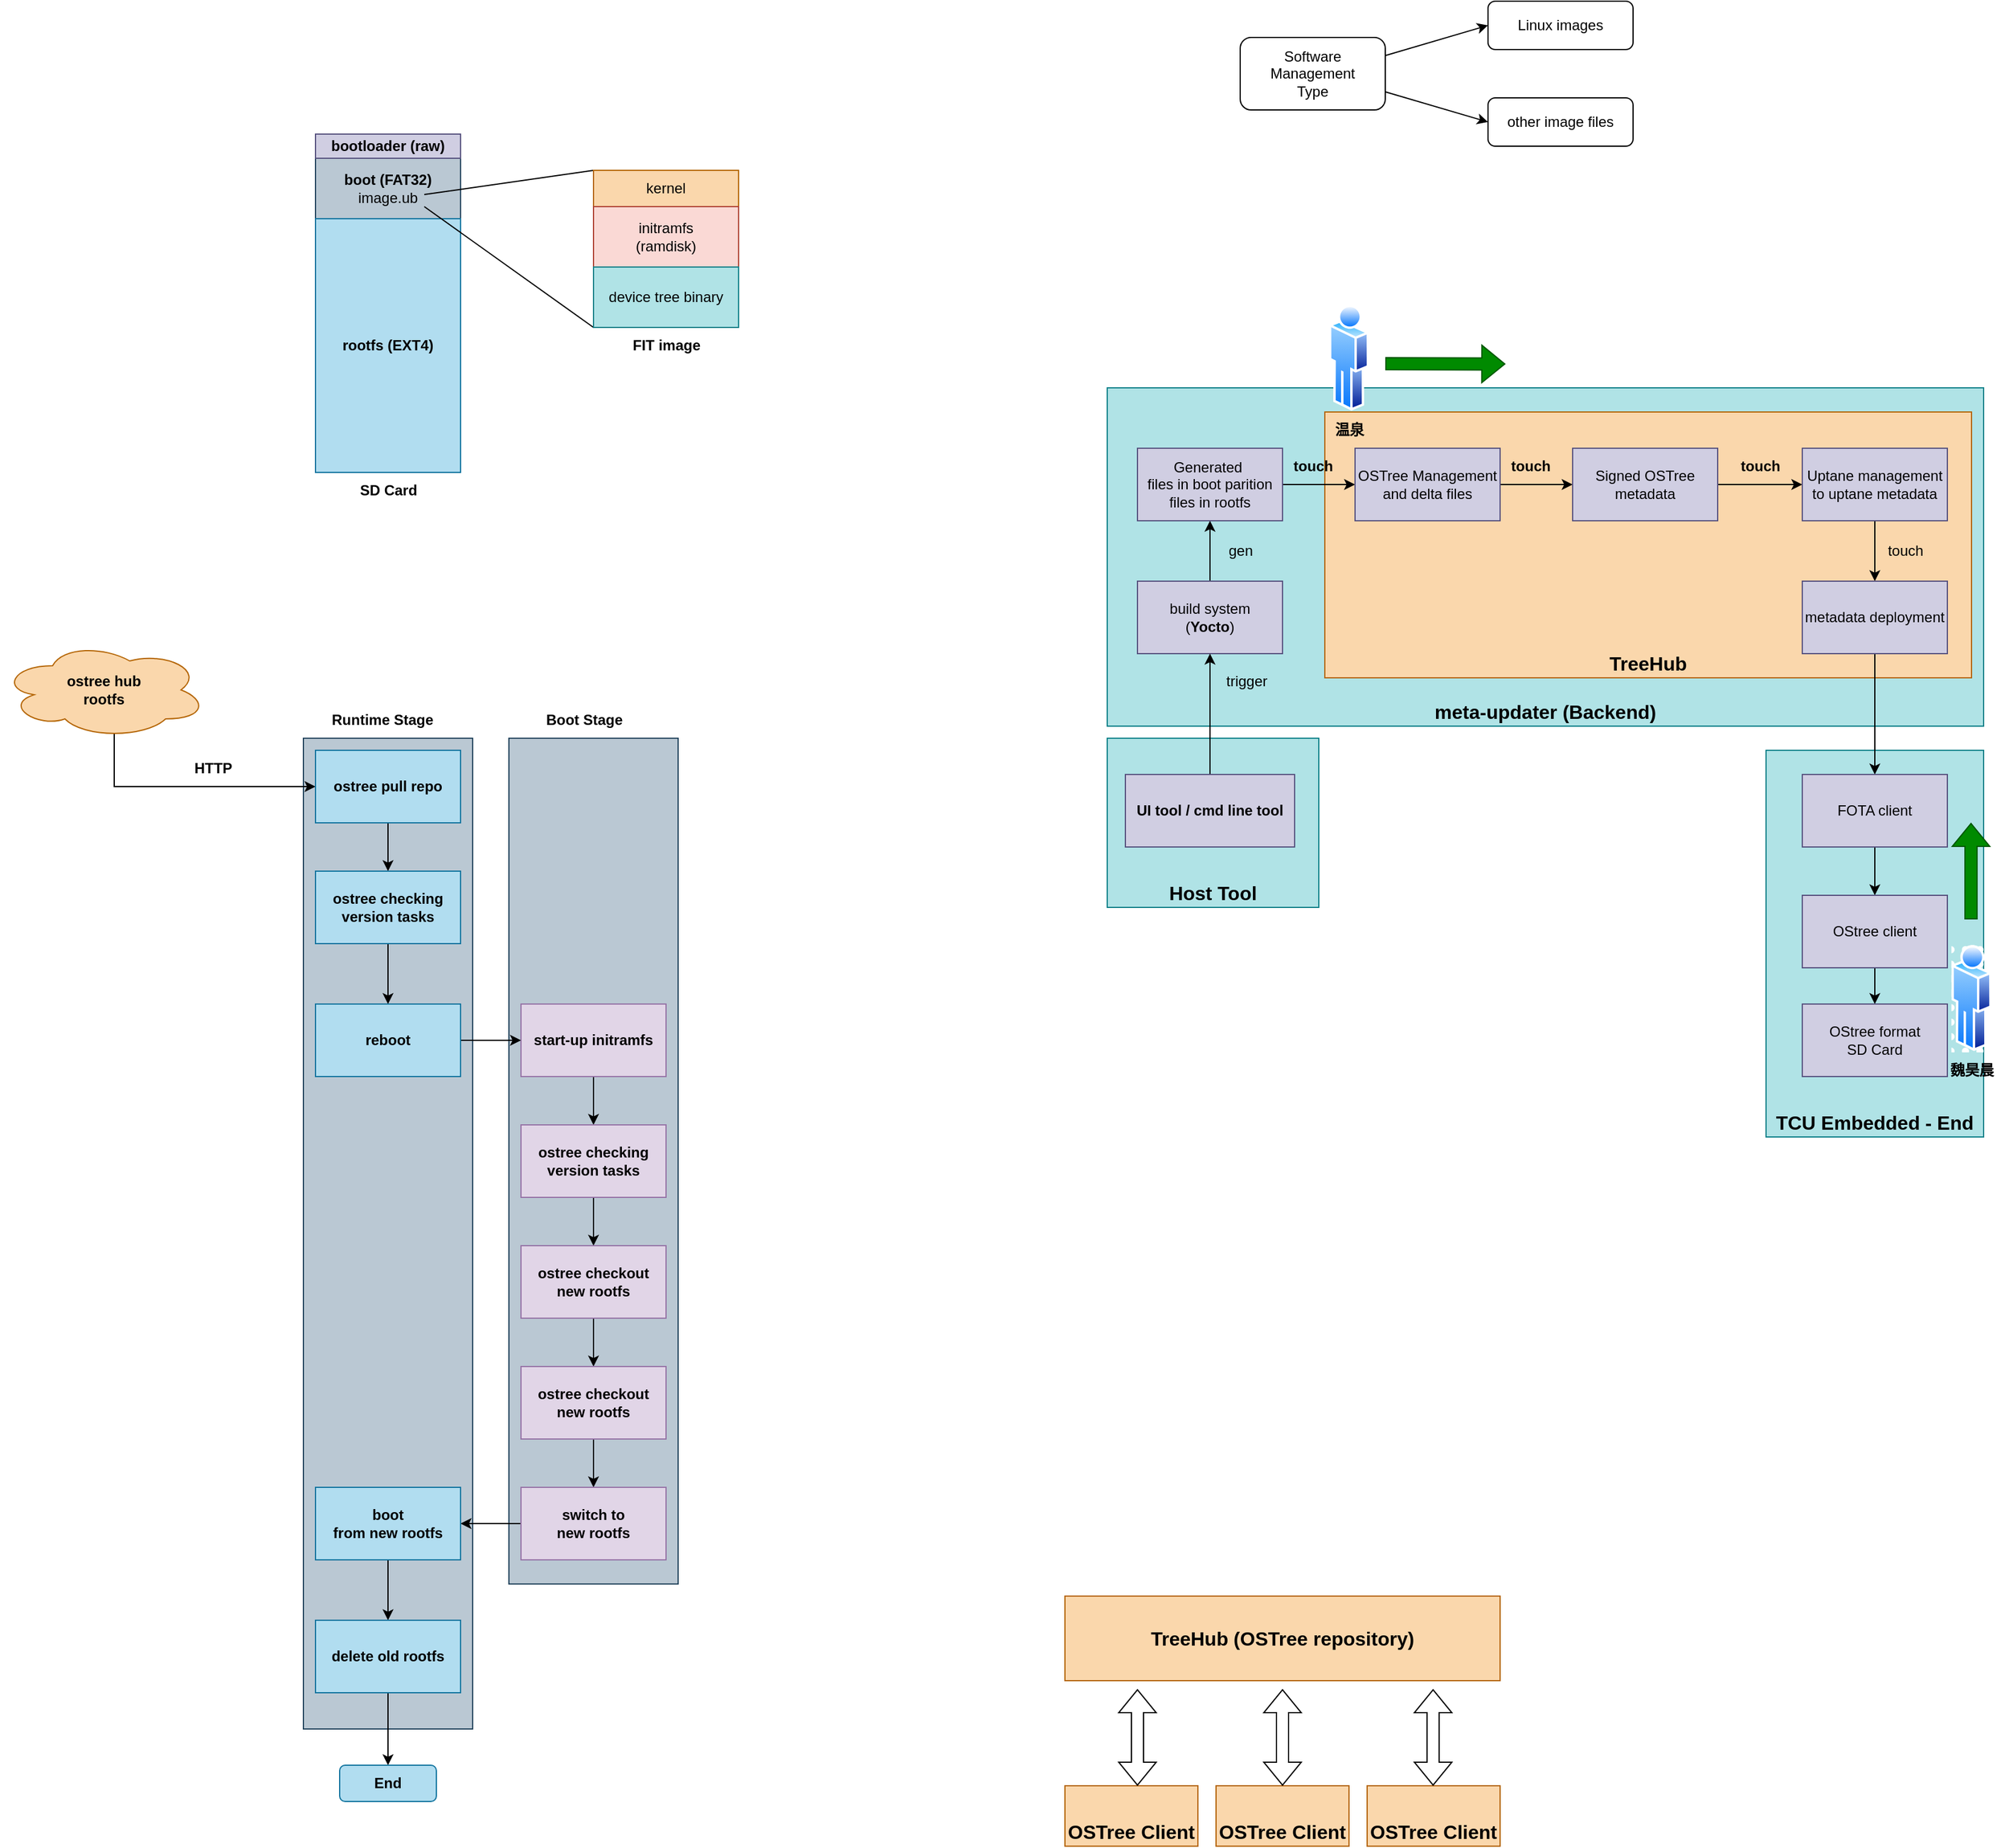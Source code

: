 <mxfile version="21.7.5" type="device">
  <diagram name="第 1 页" id="JI23qEoGcGX2h7BZufqP">
    <mxGraphModel dx="2273" dy="592" grid="1" gridSize="10" guides="1" tooltips="1" connect="1" arrows="1" fold="1" page="1" pageScale="1" pageWidth="827" pageHeight="1169" math="0" shadow="0">
      <root>
        <mxCell id="0" />
        <mxCell id="1" parent="0" />
        <mxCell id="eT-htM-xnF-dPz_su2en-42" value="" style="rounded=0;whiteSpace=wrap;html=1;fillColor=#bac8d3;strokeColor=#23445d;fontStyle=1" vertex="1" parent="1">
          <mxGeometry x="-660" y="730" width="140" height="820" as="geometry" />
        </mxCell>
        <mxCell id="eT-htM-xnF-dPz_su2en-41" value="start-up initramfs" style="rounded=0;whiteSpace=wrap;html=1;fillColor=#bac8d3;strokeColor=#23445d;fontStyle=1" vertex="1" parent="1">
          <mxGeometry x="-490" y="730" width="140" height="700" as="geometry" />
        </mxCell>
        <mxCell id="WjkLsRYh-jrZgkX42X6N-2" value="TCU Embedded - End" style="rounded=0;whiteSpace=wrap;html=1;fillColor=#b0e3e6;strokeColor=#0e8088;verticalAlign=bottom;fontStyle=1;fontSize=16;" parent="1" vertex="1">
          <mxGeometry x="550" y="740" width="180" height="320" as="geometry" />
        </mxCell>
        <mxCell id="WjkLsRYh-jrZgkX42X6N-1" value="Host Tool" style="rounded=0;whiteSpace=wrap;html=1;fillColor=#b0e3e6;strokeColor=#0e8088;verticalAlign=bottom;fontStyle=1;fontSize=16;" parent="1" vertex="1">
          <mxGeometry x="5" y="730" width="175" height="140" as="geometry" />
        </mxCell>
        <mxCell id="ZkP7bw6YxGhgmPXyzqwK-25" value="meta-updater (Backend)" style="rounded=0;whiteSpace=wrap;html=1;fillColor=#b0e3e6;strokeColor=#0e8088;verticalAlign=bottom;fontStyle=1;fontSize=16;" parent="1" vertex="1">
          <mxGeometry x="5" y="440" width="725" height="280" as="geometry" />
        </mxCell>
        <mxCell id="ZkP7bw6YxGhgmPXyzqwK-24" value="TreeHub" style="rounded=0;whiteSpace=wrap;html=1;fillColor=#fad7ac;strokeColor=#b46504;verticalAlign=bottom;fontStyle=1;fontSize=16;" parent="1" vertex="1">
          <mxGeometry x="185" y="460" width="535" height="220" as="geometry" />
        </mxCell>
        <mxCell id="ZkP7bw6YxGhgmPXyzqwK-5" style="edgeStyle=orthogonalEdgeStyle;rounded=0;orthogonalLoop=1;jettySize=auto;html=1;exitX=0.5;exitY=0;exitDx=0;exitDy=0;" parent="1" source="ZkP7bw6YxGhgmPXyzqwK-1" target="ZkP7bw6YxGhgmPXyzqwK-4" edge="1">
          <mxGeometry relative="1" as="geometry" />
        </mxCell>
        <mxCell id="ZkP7bw6YxGhgmPXyzqwK-1" value="build system&lt;br&gt;(&lt;b&gt;Yocto&lt;/b&gt;)" style="rounded=0;whiteSpace=wrap;html=1;fillColor=#d0cee2;strokeColor=#56517e;" parent="1" vertex="1">
          <mxGeometry x="30" y="600" width="120" height="60" as="geometry" />
        </mxCell>
        <mxCell id="ZkP7bw6YxGhgmPXyzqwK-3" style="edgeStyle=orthogonalEdgeStyle;rounded=0;orthogonalLoop=1;jettySize=auto;html=1;exitX=0.5;exitY=0;exitDx=0;exitDy=0;" parent="1" source="ZkP7bw6YxGhgmPXyzqwK-2" target="ZkP7bw6YxGhgmPXyzqwK-1" edge="1">
          <mxGeometry relative="1" as="geometry" />
        </mxCell>
        <mxCell id="ZkP7bw6YxGhgmPXyzqwK-2" value="UI tool / cmd line tool" style="rounded=0;whiteSpace=wrap;html=1;fillColor=#d0cee2;strokeColor=#56517e;fontStyle=1" parent="1" vertex="1">
          <mxGeometry x="20" y="760" width="140" height="60" as="geometry" />
        </mxCell>
        <mxCell id="ZkP7bw6YxGhgmPXyzqwK-7" style="edgeStyle=orthogonalEdgeStyle;rounded=0;orthogonalLoop=1;jettySize=auto;html=1;exitX=1;exitY=0.5;exitDx=0;exitDy=0;" parent="1" source="ZkP7bw6YxGhgmPXyzqwK-4" target="ZkP7bw6YxGhgmPXyzqwK-6" edge="1">
          <mxGeometry relative="1" as="geometry" />
        </mxCell>
        <mxCell id="ZkP7bw6YxGhgmPXyzqwK-4" value="Generated&amp;nbsp;&lt;br&gt;files in boot parition&lt;br&gt;files in rootfs" style="rounded=0;whiteSpace=wrap;html=1;fillColor=#d0cee2;strokeColor=#56517e;" parent="1" vertex="1">
          <mxGeometry x="30" y="490" width="120" height="60" as="geometry" />
        </mxCell>
        <mxCell id="ZkP7bw6YxGhgmPXyzqwK-9" style="edgeStyle=orthogonalEdgeStyle;rounded=0;orthogonalLoop=1;jettySize=auto;html=1;exitX=1;exitY=0.5;exitDx=0;exitDy=0;" parent="1" source="ZkP7bw6YxGhgmPXyzqwK-6" target="ZkP7bw6YxGhgmPXyzqwK-8" edge="1">
          <mxGeometry relative="1" as="geometry" />
        </mxCell>
        <mxCell id="ZkP7bw6YxGhgmPXyzqwK-6" value="OSTree Management&lt;br&gt;and delta files" style="rounded=0;whiteSpace=wrap;html=1;fillColor=#d0cee2;strokeColor=#56517e;" parent="1" vertex="1">
          <mxGeometry x="210" y="490" width="120" height="60" as="geometry" />
        </mxCell>
        <mxCell id="ZkP7bw6YxGhgmPXyzqwK-11" style="edgeStyle=orthogonalEdgeStyle;rounded=0;orthogonalLoop=1;jettySize=auto;html=1;exitX=1;exitY=0.5;exitDx=0;exitDy=0;" parent="1" source="ZkP7bw6YxGhgmPXyzqwK-8" target="ZkP7bw6YxGhgmPXyzqwK-10" edge="1">
          <mxGeometry relative="1" as="geometry" />
        </mxCell>
        <mxCell id="ZkP7bw6YxGhgmPXyzqwK-8" value="Signed OSTree&lt;br&gt;metadata&lt;br&gt;" style="rounded=0;whiteSpace=wrap;html=1;fillColor=#d0cee2;strokeColor=#56517e;" parent="1" vertex="1">
          <mxGeometry x="390" y="490" width="120" height="60" as="geometry" />
        </mxCell>
        <mxCell id="ZkP7bw6YxGhgmPXyzqwK-13" style="edgeStyle=orthogonalEdgeStyle;rounded=0;orthogonalLoop=1;jettySize=auto;html=1;exitX=0.5;exitY=1;exitDx=0;exitDy=0;" parent="1" source="ZkP7bw6YxGhgmPXyzqwK-10" target="ZkP7bw6YxGhgmPXyzqwK-12" edge="1">
          <mxGeometry relative="1" as="geometry" />
        </mxCell>
        <mxCell id="ZkP7bw6YxGhgmPXyzqwK-10" value="Uptane management&lt;br&gt;to uptane metadata" style="rounded=0;whiteSpace=wrap;html=1;fillColor=#d0cee2;strokeColor=#56517e;" parent="1" vertex="1">
          <mxGeometry x="580" y="490" width="120" height="60" as="geometry" />
        </mxCell>
        <mxCell id="ZkP7bw6YxGhgmPXyzqwK-15" style="edgeStyle=orthogonalEdgeStyle;rounded=0;orthogonalLoop=1;jettySize=auto;html=1;exitX=0.5;exitY=1;exitDx=0;exitDy=0;" parent="1" source="ZkP7bw6YxGhgmPXyzqwK-12" target="ZkP7bw6YxGhgmPXyzqwK-14" edge="1">
          <mxGeometry relative="1" as="geometry" />
        </mxCell>
        <mxCell id="ZkP7bw6YxGhgmPXyzqwK-12" value="metadata deployment" style="rounded=0;whiteSpace=wrap;html=1;fillColor=#d0cee2;strokeColor=#56517e;" parent="1" vertex="1">
          <mxGeometry x="580" y="600" width="120" height="60" as="geometry" />
        </mxCell>
        <mxCell id="WjkLsRYh-jrZgkX42X6N-4" style="edgeStyle=orthogonalEdgeStyle;rounded=0;orthogonalLoop=1;jettySize=auto;html=1;exitX=0.5;exitY=1;exitDx=0;exitDy=0;" parent="1" source="ZkP7bw6YxGhgmPXyzqwK-14" target="WjkLsRYh-jrZgkX42X6N-3" edge="1">
          <mxGeometry relative="1" as="geometry" />
        </mxCell>
        <mxCell id="ZkP7bw6YxGhgmPXyzqwK-14" value="FOTA client" style="rounded=0;whiteSpace=wrap;html=1;fillColor=#d0cee2;strokeColor=#56517e;" parent="1" vertex="1">
          <mxGeometry x="580" y="760" width="120" height="60" as="geometry" />
        </mxCell>
        <mxCell id="ZkP7bw6YxGhgmPXyzqwK-16" value="trigger" style="text;html=1;align=center;verticalAlign=middle;resizable=0;points=[];autosize=1;strokeColor=none;fillColor=none;" parent="1" vertex="1">
          <mxGeometry x="90" y="668" width="60" height="30" as="geometry" />
        </mxCell>
        <mxCell id="ZkP7bw6YxGhgmPXyzqwK-17" value="gen" style="text;html=1;align=center;verticalAlign=middle;resizable=0;points=[];autosize=1;strokeColor=none;fillColor=none;" parent="1" vertex="1">
          <mxGeometry x="95" y="560" width="40" height="30" as="geometry" />
        </mxCell>
        <mxCell id="ZkP7bw6YxGhgmPXyzqwK-18" value="touch" style="text;html=1;align=center;verticalAlign=middle;resizable=0;points=[];autosize=1;strokeColor=none;fillColor=none;fontStyle=1" parent="1" vertex="1">
          <mxGeometry x="145" y="490" width="60" height="30" as="geometry" />
        </mxCell>
        <mxCell id="ZkP7bw6YxGhgmPXyzqwK-19" value="touch" style="text;html=1;align=center;verticalAlign=middle;resizable=0;points=[];autosize=1;strokeColor=none;fillColor=none;fontStyle=1" parent="1" vertex="1">
          <mxGeometry x="325" y="490" width="60" height="30" as="geometry" />
        </mxCell>
        <mxCell id="ZkP7bw6YxGhgmPXyzqwK-21" value="touch" style="text;html=1;align=center;verticalAlign=middle;resizable=0;points=[];autosize=1;strokeColor=none;fillColor=none;fontStyle=1" parent="1" vertex="1">
          <mxGeometry x="515" y="490" width="60" height="30" as="geometry" />
        </mxCell>
        <mxCell id="ZkP7bw6YxGhgmPXyzqwK-22" value="touch" style="text;html=1;align=center;verticalAlign=middle;resizable=0;points=[];autosize=1;strokeColor=none;fillColor=none;" parent="1" vertex="1">
          <mxGeometry x="640" y="560" width="50" height="30" as="geometry" />
        </mxCell>
        <mxCell id="ZkP7bw6YxGhgmPXyzqwK-29" style="rounded=0;orthogonalLoop=1;jettySize=auto;html=1;exitX=1;exitY=0.25;exitDx=0;exitDy=0;entryX=0;entryY=0.5;entryDx=0;entryDy=0;" parent="1" source="ZkP7bw6YxGhgmPXyzqwK-26" target="ZkP7bw6YxGhgmPXyzqwK-27" edge="1">
          <mxGeometry relative="1" as="geometry" />
        </mxCell>
        <mxCell id="ZkP7bw6YxGhgmPXyzqwK-30" style="rounded=0;orthogonalLoop=1;jettySize=auto;html=1;exitX=1;exitY=0.75;exitDx=0;exitDy=0;entryX=0;entryY=0.5;entryDx=0;entryDy=0;" parent="1" source="ZkP7bw6YxGhgmPXyzqwK-26" target="ZkP7bw6YxGhgmPXyzqwK-28" edge="1">
          <mxGeometry relative="1" as="geometry" />
        </mxCell>
        <mxCell id="ZkP7bw6YxGhgmPXyzqwK-26" value="Software Management&lt;br&gt;Type" style="rounded=1;whiteSpace=wrap;html=1;" parent="1" vertex="1">
          <mxGeometry x="115" y="150" width="120" height="60" as="geometry" />
        </mxCell>
        <mxCell id="ZkP7bw6YxGhgmPXyzqwK-27" value="Linux images" style="rounded=1;whiteSpace=wrap;html=1;" parent="1" vertex="1">
          <mxGeometry x="320" y="120" width="120" height="40" as="geometry" />
        </mxCell>
        <mxCell id="ZkP7bw6YxGhgmPXyzqwK-28" value="other image files" style="rounded=1;whiteSpace=wrap;html=1;" parent="1" vertex="1">
          <mxGeometry x="320" y="200" width="120" height="40" as="geometry" />
        </mxCell>
        <mxCell id="ZkP7bw6YxGhgmPXyzqwK-31" value="TreeHub (OSTree repository)" style="rounded=0;whiteSpace=wrap;html=1;fillColor=#fad7ac;strokeColor=#b46504;verticalAlign=middle;fontStyle=1;fontSize=16;" parent="1" vertex="1">
          <mxGeometry x="-30" y="1440" width="360" height="70" as="geometry" />
        </mxCell>
        <mxCell id="ZkP7bw6YxGhgmPXyzqwK-32" value="OSTree Client" style="rounded=0;whiteSpace=wrap;html=1;fillColor=#fad7ac;strokeColor=#b46504;verticalAlign=bottom;fontStyle=1;fontSize=16;" parent="1" vertex="1">
          <mxGeometry x="-30" y="1597" width="110" height="50" as="geometry" />
        </mxCell>
        <mxCell id="ZkP7bw6YxGhgmPXyzqwK-33" value="OSTree Client" style="rounded=0;whiteSpace=wrap;html=1;fillColor=#fad7ac;strokeColor=#b46504;verticalAlign=bottom;fontStyle=1;fontSize=16;" parent="1" vertex="1">
          <mxGeometry x="95" y="1597" width="110" height="50" as="geometry" />
        </mxCell>
        <mxCell id="ZkP7bw6YxGhgmPXyzqwK-34" value="OSTree Client" style="rounded=0;whiteSpace=wrap;html=1;fillColor=#fad7ac;strokeColor=#b46504;verticalAlign=bottom;fontStyle=1;fontSize=16;" parent="1" vertex="1">
          <mxGeometry x="220" y="1597" width="110" height="50" as="geometry" />
        </mxCell>
        <mxCell id="ZkP7bw6YxGhgmPXyzqwK-35" value="" style="shape=flexArrow;endArrow=classic;startArrow=classic;html=1;rounded=0;" parent="1" edge="1">
          <mxGeometry width="100" height="100" relative="1" as="geometry">
            <mxPoint x="274.58" y="1597" as="sourcePoint" />
            <mxPoint x="274.58" y="1517" as="targetPoint" />
          </mxGeometry>
        </mxCell>
        <mxCell id="ZkP7bw6YxGhgmPXyzqwK-36" value="" style="shape=flexArrow;endArrow=classic;startArrow=classic;html=1;rounded=0;" parent="1" edge="1">
          <mxGeometry width="100" height="100" relative="1" as="geometry">
            <mxPoint x="30" y="1597" as="sourcePoint" />
            <mxPoint x="30" y="1517" as="targetPoint" />
          </mxGeometry>
        </mxCell>
        <mxCell id="ZkP7bw6YxGhgmPXyzqwK-37" value="" style="shape=flexArrow;endArrow=classic;startArrow=classic;html=1;rounded=0;" parent="1" edge="1">
          <mxGeometry width="100" height="100" relative="1" as="geometry">
            <mxPoint x="150" y="1597" as="sourcePoint" />
            <mxPoint x="150" y="1517" as="targetPoint" />
          </mxGeometry>
        </mxCell>
        <mxCell id="WjkLsRYh-jrZgkX42X6N-6" style="edgeStyle=orthogonalEdgeStyle;rounded=0;orthogonalLoop=1;jettySize=auto;html=1;exitX=0.5;exitY=1;exitDx=0;exitDy=0;" parent="1" source="WjkLsRYh-jrZgkX42X6N-3" target="WjkLsRYh-jrZgkX42X6N-5" edge="1">
          <mxGeometry relative="1" as="geometry" />
        </mxCell>
        <mxCell id="WjkLsRYh-jrZgkX42X6N-3" value="OStree client" style="rounded=0;whiteSpace=wrap;html=1;fillColor=#d0cee2;strokeColor=#56517e;" parent="1" vertex="1">
          <mxGeometry x="580" y="860" width="120" height="60" as="geometry" />
        </mxCell>
        <mxCell id="WjkLsRYh-jrZgkX42X6N-5" value="OStree format&lt;br&gt;SD Card" style="rounded=0;whiteSpace=wrap;html=1;fillColor=#d0cee2;strokeColor=#56517e;" parent="1" vertex="1">
          <mxGeometry x="580" y="950" width="120" height="60" as="geometry" />
        </mxCell>
        <mxCell id="WjkLsRYh-jrZgkX42X6N-7" value="" style="image;aspect=fixed;perimeter=ellipsePerimeter;html=1;align=center;shadow=0;dashed=0;spacingTop=3;image=img/lib/active_directory/user.svg;" parent="1" vertex="1">
          <mxGeometry x="188.35" y="370" width="33.3" height="90" as="geometry" />
        </mxCell>
        <mxCell id="WjkLsRYh-jrZgkX42X6N-8" value="温泉" style="text;html=1;align=center;verticalAlign=middle;resizable=0;points=[];autosize=1;strokeColor=none;fillColor=none;fontStyle=1" parent="1" vertex="1">
          <mxGeometry x="180.0" y="460" width="50" height="30" as="geometry" />
        </mxCell>
        <mxCell id="WjkLsRYh-jrZgkX42X6N-9" value="" style="image;aspect=fixed;perimeter=ellipsePerimeter;html=1;align=center;shadow=0;dashed=0;spacingTop=3;image=img/lib/active_directory/user.svg;imageBackground=default;fillStyle=dots;" parent="1" vertex="1">
          <mxGeometry x="703.35" y="900" width="33.3" height="90" as="geometry" />
        </mxCell>
        <mxCell id="WjkLsRYh-jrZgkX42X6N-10" value="魏昊晨" style="text;html=1;align=center;verticalAlign=middle;resizable=0;points=[];autosize=1;strokeColor=none;fillColor=none;fontStyle=1" parent="1" vertex="1">
          <mxGeometry x="690" y="990" width="60" height="30" as="geometry" />
        </mxCell>
        <mxCell id="WjkLsRYh-jrZgkX42X6N-11" value="" style="shape=flexArrow;endArrow=classic;html=1;rounded=0;fillColor=#008a00;strokeColor=#005700;" parent="1" edge="1">
          <mxGeometry width="50" height="50" relative="1" as="geometry">
            <mxPoint x="719.58" y="880" as="sourcePoint" />
            <mxPoint x="719.58" y="800" as="targetPoint" />
          </mxGeometry>
        </mxCell>
        <mxCell id="WjkLsRYh-jrZgkX42X6N-12" value="" style="shape=flexArrow;endArrow=classic;html=1;rounded=0;entryX=0.475;entryY=0.001;entryDx=0;entryDy=0;entryPerimeter=0;fillColor=#008a00;strokeColor=#005700;" parent="1" edge="1">
          <mxGeometry width="50" height="50" relative="1" as="geometry">
            <mxPoint x="235.0" y="420" as="sourcePoint" />
            <mxPoint x="334.375" y="420.28" as="targetPoint" />
          </mxGeometry>
        </mxCell>
        <mxCell id="eT-htM-xnF-dPz_su2en-2" value="&lt;b&gt;boot (FAT32)&lt;br&gt;&lt;/b&gt;image.ub" style="rounded=0;whiteSpace=wrap;html=1;fillColor=#bac8d3;strokeColor=#23445d;" vertex="1" parent="1">
          <mxGeometry x="-650" y="250" width="120" height="50" as="geometry" />
        </mxCell>
        <mxCell id="eT-htM-xnF-dPz_su2en-3" value="&lt;b&gt;rootfs (EXT4)&lt;br&gt;&lt;/b&gt;" style="rounded=0;whiteSpace=wrap;html=1;fillColor=#b1ddf0;strokeColor=#10739e;" vertex="1" parent="1">
          <mxGeometry x="-650" y="300" width="120" height="210" as="geometry" />
        </mxCell>
        <mxCell id="eT-htM-xnF-dPz_su2en-4" value="SD Card" style="text;html=1;align=center;verticalAlign=middle;resizable=0;points=[];autosize=1;strokeColor=none;fillColor=none;fontStyle=1" vertex="1" parent="1">
          <mxGeometry x="-625" y="510" width="70" height="30" as="geometry" />
        </mxCell>
        <mxCell id="eT-htM-xnF-dPz_su2en-5" value="" style="endArrow=none;html=1;rounded=0;" edge="1" parent="1">
          <mxGeometry width="50" height="50" relative="1" as="geometry">
            <mxPoint x="-560" y="280" as="sourcePoint" />
            <mxPoint x="-420" y="260" as="targetPoint" />
          </mxGeometry>
        </mxCell>
        <mxCell id="eT-htM-xnF-dPz_su2en-6" value="" style="endArrow=none;html=1;rounded=0;entryX=0;entryY=1;entryDx=0;entryDy=0;" edge="1" parent="1" target="eT-htM-xnF-dPz_su2en-9">
          <mxGeometry width="50" height="50" relative="1" as="geometry">
            <mxPoint x="-560" y="290" as="sourcePoint" />
            <mxPoint x="-420" y="320" as="targetPoint" />
          </mxGeometry>
        </mxCell>
        <mxCell id="eT-htM-xnF-dPz_su2en-7" value="kernel" style="rounded=0;whiteSpace=wrap;html=1;fillColor=#fad7ac;strokeColor=#b46504;" vertex="1" parent="1">
          <mxGeometry x="-420" y="260" width="120" height="30" as="geometry" />
        </mxCell>
        <mxCell id="eT-htM-xnF-dPz_su2en-8" value="initramfs&lt;br&gt;(ramdisk)" style="rounded=0;whiteSpace=wrap;html=1;fillColor=#fad9d5;strokeColor=#ae4132;" vertex="1" parent="1">
          <mxGeometry x="-420" y="290" width="120" height="50" as="geometry" />
        </mxCell>
        <mxCell id="eT-htM-xnF-dPz_su2en-9" value="device tree binary" style="rounded=0;whiteSpace=wrap;html=1;fillColor=#b0e3e6;strokeColor=#0e8088;" vertex="1" parent="1">
          <mxGeometry x="-420" y="340" width="120" height="50" as="geometry" />
        </mxCell>
        <mxCell id="eT-htM-xnF-dPz_su2en-10" value="FIT image" style="text;html=1;align=center;verticalAlign=middle;resizable=0;points=[];autosize=1;strokeColor=none;fillColor=none;fontStyle=1" vertex="1" parent="1">
          <mxGeometry x="-400" y="390" width="80" height="30" as="geometry" />
        </mxCell>
        <mxCell id="eT-htM-xnF-dPz_su2en-11" value="&lt;b&gt;bootloader (raw)&lt;br&gt;&lt;/b&gt;" style="rounded=0;whiteSpace=wrap;html=1;fillColor=#d0cee2;strokeColor=#56517e;" vertex="1" parent="1">
          <mxGeometry x="-650" y="230" width="120" height="20" as="geometry" />
        </mxCell>
        <mxCell id="eT-htM-xnF-dPz_su2en-17" style="edgeStyle=orthogonalEdgeStyle;rounded=0;orthogonalLoop=1;jettySize=auto;html=1;exitX=0.55;exitY=0.95;exitDx=0;exitDy=0;exitPerimeter=0;entryX=0;entryY=0.5;entryDx=0;entryDy=0;" edge="1" parent="1" source="eT-htM-xnF-dPz_su2en-12" target="eT-htM-xnF-dPz_su2en-13">
          <mxGeometry relative="1" as="geometry">
            <Array as="points">
              <mxPoint x="-816" y="770" />
            </Array>
          </mxGeometry>
        </mxCell>
        <mxCell id="eT-htM-xnF-dPz_su2en-12" value="ostree hub&lt;br&gt;rootfs" style="ellipse;shape=cloud;whiteSpace=wrap;html=1;fontStyle=1;fillColor=#fad7ac;strokeColor=#b46504;" vertex="1" parent="1">
          <mxGeometry x="-910" y="650" width="170" height="80" as="geometry" />
        </mxCell>
        <mxCell id="eT-htM-xnF-dPz_su2en-19" style="edgeStyle=orthogonalEdgeStyle;rounded=0;orthogonalLoop=1;jettySize=auto;html=1;exitX=0.5;exitY=1;exitDx=0;exitDy=0;" edge="1" parent="1" source="eT-htM-xnF-dPz_su2en-13" target="eT-htM-xnF-dPz_su2en-18">
          <mxGeometry relative="1" as="geometry" />
        </mxCell>
        <mxCell id="eT-htM-xnF-dPz_su2en-13" value="ostree pull repo" style="rounded=0;whiteSpace=wrap;html=1;fillColor=#b1ddf0;strokeColor=#10739e;fontStyle=1" vertex="1" parent="1">
          <mxGeometry x="-650" y="740" width="120" height="60" as="geometry" />
        </mxCell>
        <mxCell id="eT-htM-xnF-dPz_su2en-26" style="edgeStyle=orthogonalEdgeStyle;rounded=0;orthogonalLoop=1;jettySize=auto;html=1;exitX=0.5;exitY=1;exitDx=0;exitDy=0;" edge="1" parent="1" source="eT-htM-xnF-dPz_su2en-14" target="eT-htM-xnF-dPz_su2en-25">
          <mxGeometry relative="1" as="geometry" />
        </mxCell>
        <mxCell id="eT-htM-xnF-dPz_su2en-14" value="start-up initramfs" style="rounded=0;whiteSpace=wrap;html=1;fillColor=#e1d5e7;strokeColor=#9673a6;fontStyle=1" vertex="1" parent="1">
          <mxGeometry x="-480" y="950" width="120" height="60" as="geometry" />
        </mxCell>
        <mxCell id="eT-htM-xnF-dPz_su2en-15" value="Runtime Stage" style="text;html=1;align=center;verticalAlign=middle;resizable=0;points=[];autosize=1;strokeColor=none;fillColor=none;fontStyle=1" vertex="1" parent="1">
          <mxGeometry x="-650" y="700" width="110" height="30" as="geometry" />
        </mxCell>
        <mxCell id="eT-htM-xnF-dPz_su2en-16" value="Boot Stage" style="text;html=1;align=center;verticalAlign=middle;resizable=0;points=[];autosize=1;strokeColor=none;fillColor=none;fontStyle=1" vertex="1" parent="1">
          <mxGeometry x="-473" y="700" width="90" height="30" as="geometry" />
        </mxCell>
        <mxCell id="eT-htM-xnF-dPz_su2en-23" style="edgeStyle=orthogonalEdgeStyle;rounded=0;orthogonalLoop=1;jettySize=auto;html=1;exitX=0.5;exitY=1;exitDx=0;exitDy=0;" edge="1" parent="1" source="eT-htM-xnF-dPz_su2en-18" target="eT-htM-xnF-dPz_su2en-22">
          <mxGeometry relative="1" as="geometry" />
        </mxCell>
        <mxCell id="eT-htM-xnF-dPz_su2en-18" value="ostree checking version tasks" style="rounded=0;whiteSpace=wrap;html=1;fillColor=#b1ddf0;strokeColor=#10739e;fontStyle=1" vertex="1" parent="1">
          <mxGeometry x="-650" y="840" width="120" height="60" as="geometry" />
        </mxCell>
        <mxCell id="eT-htM-xnF-dPz_su2en-24" style="edgeStyle=orthogonalEdgeStyle;rounded=0;orthogonalLoop=1;jettySize=auto;html=1;exitX=1;exitY=0.5;exitDx=0;exitDy=0;" edge="1" parent="1" source="eT-htM-xnF-dPz_su2en-22" target="eT-htM-xnF-dPz_su2en-14">
          <mxGeometry relative="1" as="geometry" />
        </mxCell>
        <mxCell id="eT-htM-xnF-dPz_su2en-22" value="reboot" style="rounded=0;whiteSpace=wrap;html=1;fillColor=#b1ddf0;strokeColor=#10739e;fontStyle=1" vertex="1" parent="1">
          <mxGeometry x="-650" y="950" width="120" height="60" as="geometry" />
        </mxCell>
        <mxCell id="eT-htM-xnF-dPz_su2en-29" style="edgeStyle=orthogonalEdgeStyle;rounded=0;orthogonalLoop=1;jettySize=auto;html=1;exitX=0.5;exitY=1;exitDx=0;exitDy=0;" edge="1" parent="1" source="eT-htM-xnF-dPz_su2en-25" target="eT-htM-xnF-dPz_su2en-28">
          <mxGeometry relative="1" as="geometry" />
        </mxCell>
        <mxCell id="eT-htM-xnF-dPz_su2en-25" value="ostree checking&lt;br&gt;version tasks" style="rounded=0;whiteSpace=wrap;html=1;fillColor=#e1d5e7;strokeColor=#9673a6;fontStyle=1" vertex="1" parent="1">
          <mxGeometry x="-480" y="1050" width="120" height="60" as="geometry" />
        </mxCell>
        <mxCell id="eT-htM-xnF-dPz_su2en-31" style="edgeStyle=orthogonalEdgeStyle;rounded=0;orthogonalLoop=1;jettySize=auto;html=1;exitX=0.5;exitY=1;exitDx=0;exitDy=0;" edge="1" parent="1" source="eT-htM-xnF-dPz_su2en-28" target="eT-htM-xnF-dPz_su2en-30">
          <mxGeometry relative="1" as="geometry" />
        </mxCell>
        <mxCell id="eT-htM-xnF-dPz_su2en-28" value="ostree checkout new rootfs" style="rounded=0;whiteSpace=wrap;html=1;fillColor=#e1d5e7;strokeColor=#9673a6;fontStyle=1" vertex="1" parent="1">
          <mxGeometry x="-480" y="1150" width="120" height="60" as="geometry" />
        </mxCell>
        <mxCell id="eT-htM-xnF-dPz_su2en-33" style="edgeStyle=orthogonalEdgeStyle;rounded=0;orthogonalLoop=1;jettySize=auto;html=1;exitX=0.5;exitY=1;exitDx=0;exitDy=0;" edge="1" parent="1" source="eT-htM-xnF-dPz_su2en-30" target="eT-htM-xnF-dPz_su2en-32">
          <mxGeometry relative="1" as="geometry" />
        </mxCell>
        <mxCell id="eT-htM-xnF-dPz_su2en-30" value="ostree checkout new rootfs" style="rounded=0;whiteSpace=wrap;html=1;fillColor=#e1d5e7;strokeColor=#9673a6;fontStyle=1" vertex="1" parent="1">
          <mxGeometry x="-480" y="1250" width="120" height="60" as="geometry" />
        </mxCell>
        <mxCell id="eT-htM-xnF-dPz_su2en-35" style="edgeStyle=orthogonalEdgeStyle;rounded=0;orthogonalLoop=1;jettySize=auto;html=1;exitX=0;exitY=0.5;exitDx=0;exitDy=0;" edge="1" parent="1" source="eT-htM-xnF-dPz_su2en-32" target="eT-htM-xnF-dPz_su2en-34">
          <mxGeometry relative="1" as="geometry" />
        </mxCell>
        <mxCell id="eT-htM-xnF-dPz_su2en-32" value="switch to&lt;br&gt;new rootfs" style="rounded=0;whiteSpace=wrap;html=1;fillColor=#e1d5e7;strokeColor=#9673a6;fontStyle=1" vertex="1" parent="1">
          <mxGeometry x="-480" y="1350" width="120" height="60" as="geometry" />
        </mxCell>
        <mxCell id="eT-htM-xnF-dPz_su2en-37" style="edgeStyle=orthogonalEdgeStyle;rounded=0;orthogonalLoop=1;jettySize=auto;html=1;exitX=0.5;exitY=1;exitDx=0;exitDy=0;" edge="1" parent="1" source="eT-htM-xnF-dPz_su2en-34" target="eT-htM-xnF-dPz_su2en-36">
          <mxGeometry relative="1" as="geometry" />
        </mxCell>
        <mxCell id="eT-htM-xnF-dPz_su2en-34" value="boot&lt;br&gt;from new rootfs" style="rounded=0;whiteSpace=wrap;html=1;fillColor=#b1ddf0;strokeColor=#10739e;fontStyle=1" vertex="1" parent="1">
          <mxGeometry x="-650" y="1350" width="120" height="60" as="geometry" />
        </mxCell>
        <mxCell id="eT-htM-xnF-dPz_su2en-39" style="edgeStyle=orthogonalEdgeStyle;rounded=0;orthogonalLoop=1;jettySize=auto;html=1;exitX=0.5;exitY=1;exitDx=0;exitDy=0;" edge="1" parent="1" source="eT-htM-xnF-dPz_su2en-36" target="eT-htM-xnF-dPz_su2en-38">
          <mxGeometry relative="1" as="geometry" />
        </mxCell>
        <mxCell id="eT-htM-xnF-dPz_su2en-36" value="delete old rootfs" style="rounded=0;whiteSpace=wrap;html=1;fillColor=#b1ddf0;strokeColor=#10739e;fontStyle=1" vertex="1" parent="1">
          <mxGeometry x="-650" y="1460" width="120" height="60" as="geometry" />
        </mxCell>
        <mxCell id="eT-htM-xnF-dPz_su2en-38" value="End" style="rounded=1;whiteSpace=wrap;html=1;fillColor=#b1ddf0;strokeColor=#10739e;fontStyle=1" vertex="1" parent="1">
          <mxGeometry x="-630" y="1580" width="80" height="30" as="geometry" />
        </mxCell>
        <mxCell id="eT-htM-xnF-dPz_su2en-40" value="HTTP" style="text;html=1;align=center;verticalAlign=middle;resizable=0;points=[];autosize=1;strokeColor=none;fillColor=none;fontStyle=1" vertex="1" parent="1">
          <mxGeometry x="-760" y="740" width="50" height="30" as="geometry" />
        </mxCell>
      </root>
    </mxGraphModel>
  </diagram>
</mxfile>
